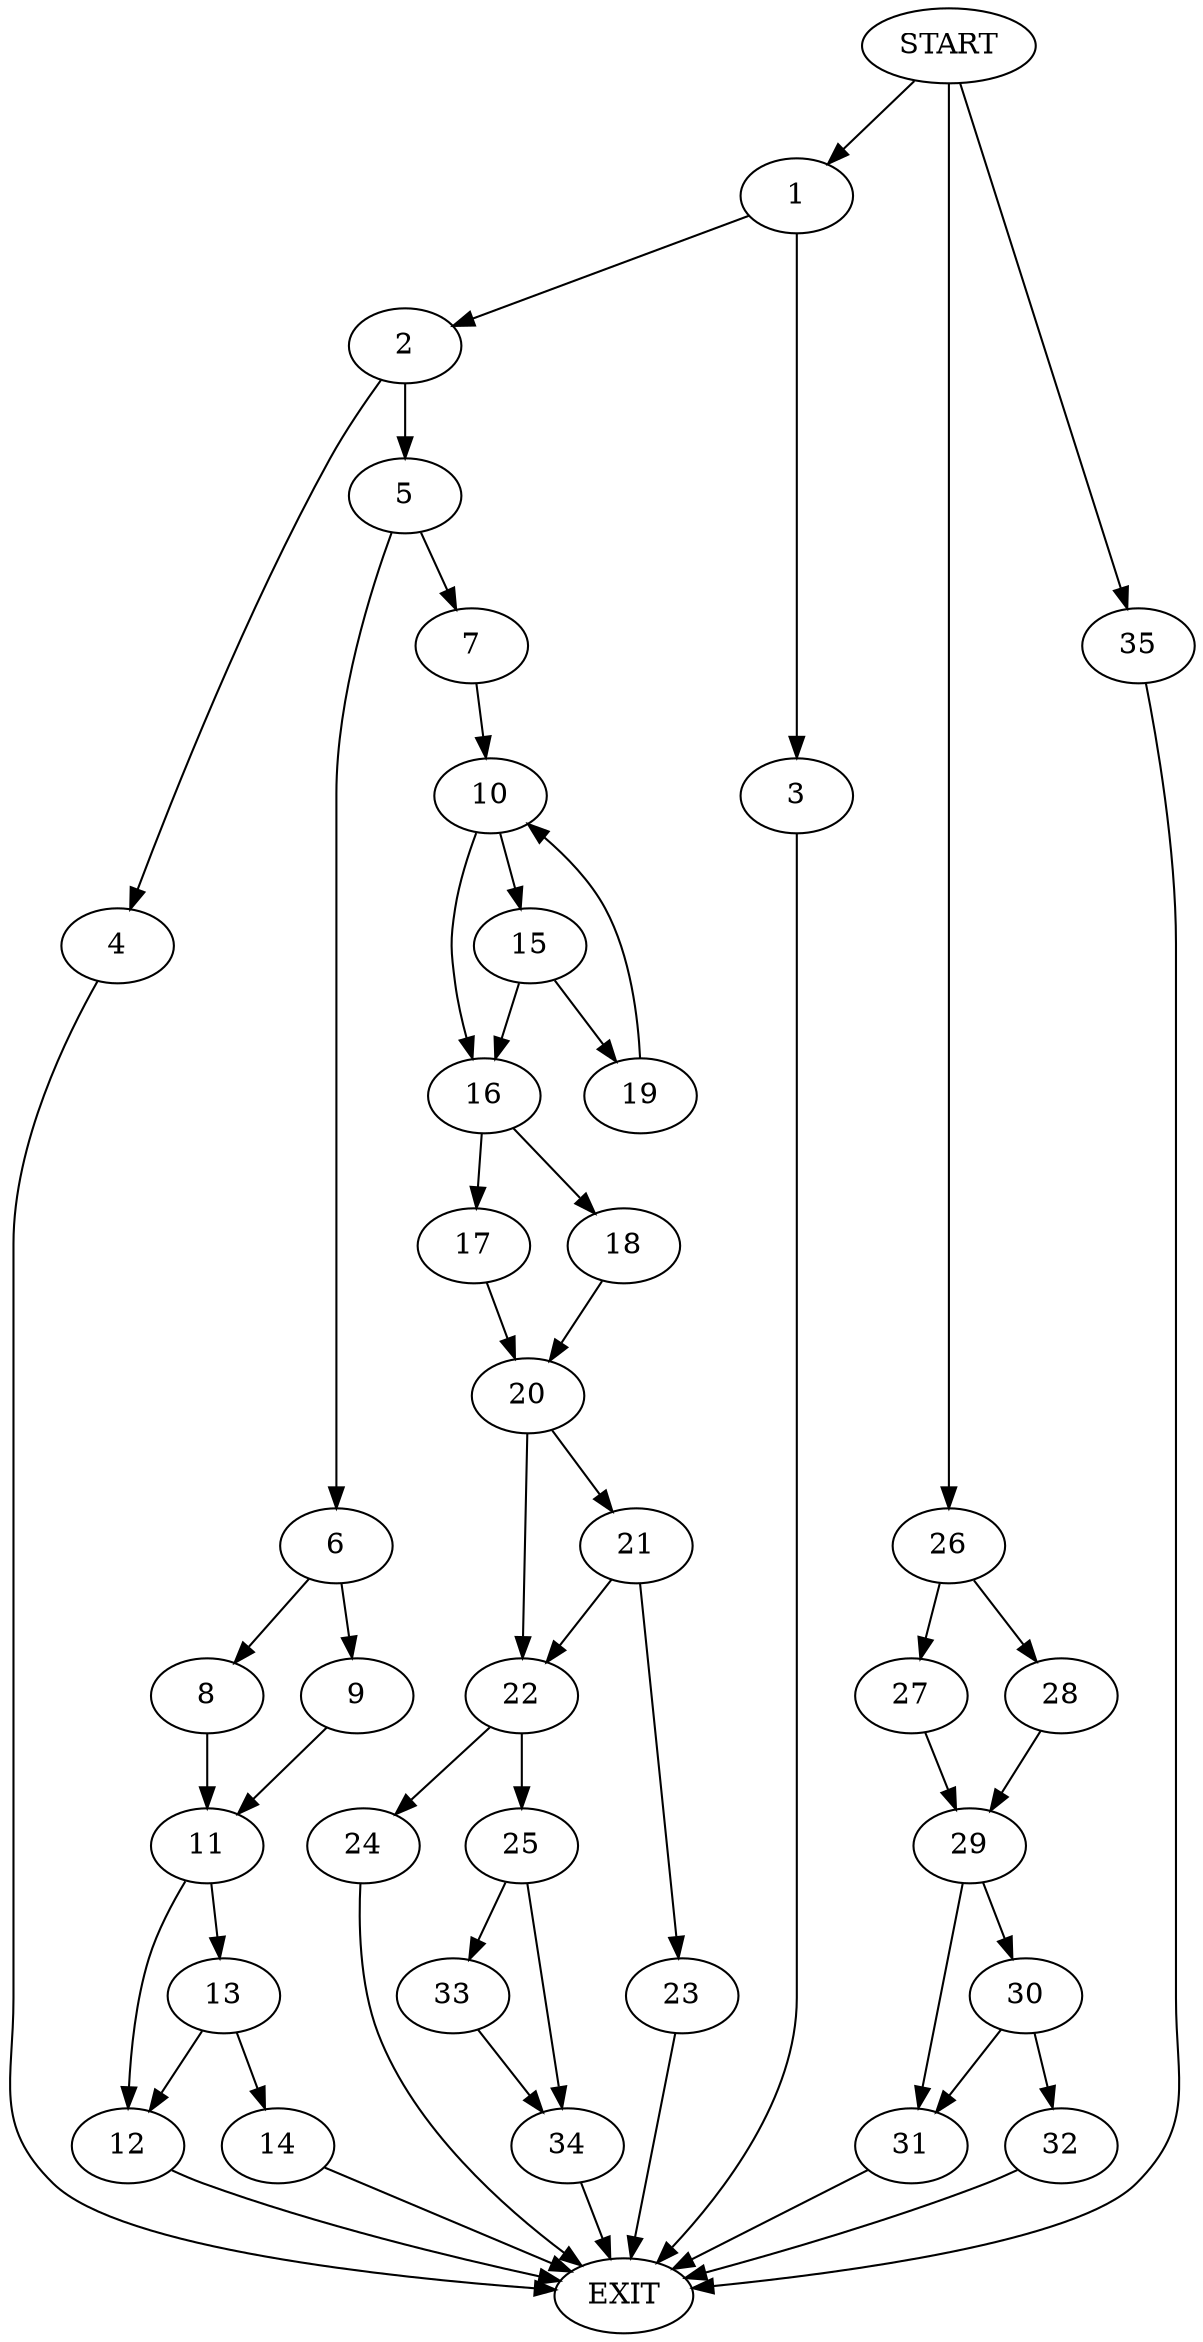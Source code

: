 digraph {
0 [label="START"]
36 [label="EXIT"]
0 -> 1
1 -> 2
1 -> 3
2 -> 4
2 -> 5
3 -> 36
5 -> 6
5 -> 7
4 -> 36
6 -> 8
6 -> 9
7 -> 10
8 -> 11
9 -> 11
11 -> 12
11 -> 13
12 -> 36
13 -> 14
13 -> 12
14 -> 36
10 -> 15
10 -> 16
16 -> 17
16 -> 18
15 -> 16
15 -> 19
19 -> 10
17 -> 20
18 -> 20
20 -> 21
20 -> 22
21 -> 22
21 -> 23
22 -> 24
22 -> 25
23 -> 36
0 -> 26
26 -> 27
26 -> 28
28 -> 29
27 -> 29
29 -> 30
29 -> 31
30 -> 32
30 -> 31
31 -> 36
32 -> 36
25 -> 33
25 -> 34
24 -> 36
33 -> 34
34 -> 36
0 -> 35
35 -> 36
}
